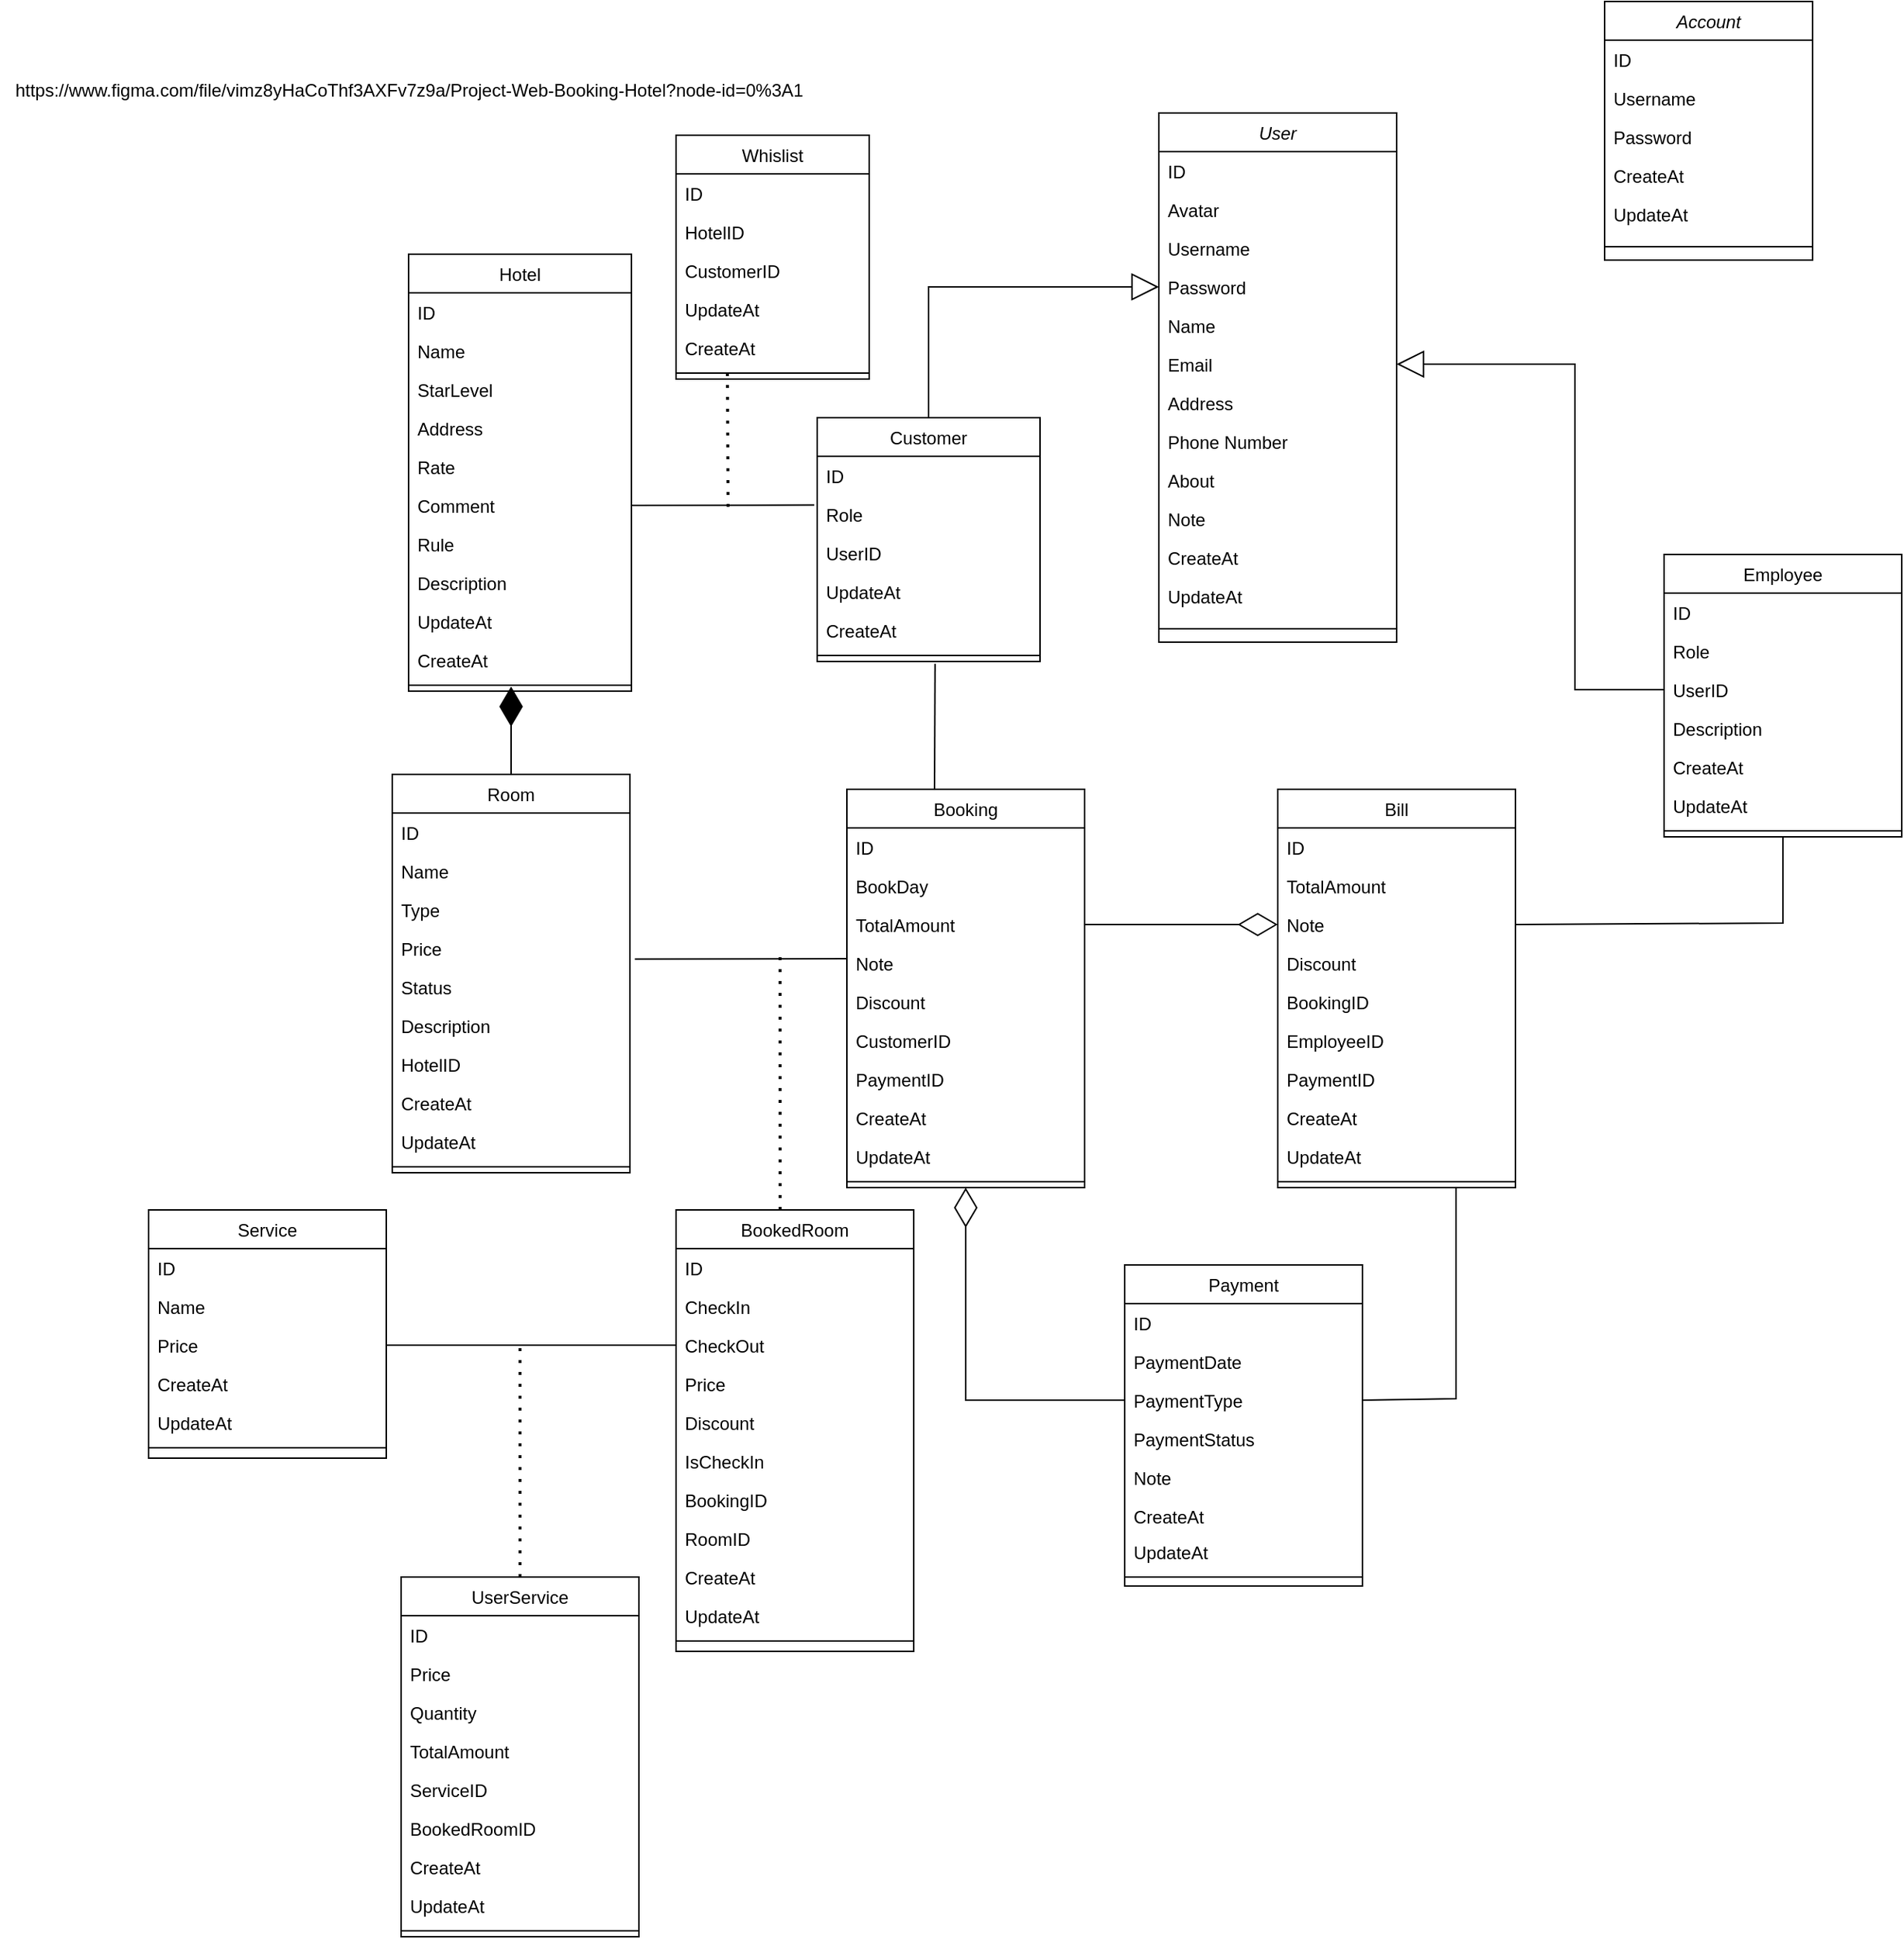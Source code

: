 <mxfile version="20.5.3" type="device" pages="2"><diagram id="C5RBs43oDa-KdzZeNtuy" name="Page-1"><mxGraphModel dx="1214" dy="1702" grid="1" gridSize="10" guides="1" tooltips="1" connect="1" arrows="1" fold="1" page="1" pageScale="1" pageWidth="827" pageHeight="1169" math="0" shadow="0"><root><mxCell id="WIyWlLk6GJQsqaUBKTNV-0"/><mxCell id="WIyWlLk6GJQsqaUBKTNV-1" parent="WIyWlLk6GJQsqaUBKTNV-0"/><mxCell id="zkfFHV4jXpPFQw0GAbJ--0" value="User" style="swimlane;fontStyle=2;align=center;verticalAlign=top;childLayout=stackLayout;horizontal=1;startSize=26;horizontalStack=0;resizeParent=1;resizeLast=0;collapsible=1;marginBottom=0;rounded=0;shadow=0;strokeWidth=1;" parent="WIyWlLk6GJQsqaUBKTNV-1" vertex="1"><mxGeometry x="850" y="45" width="160" height="356" as="geometry"><mxRectangle x="230" y="140" width="160" height="26" as="alternateBounds"/></mxGeometry></mxCell><mxCell id="zkfFHV4jXpPFQw0GAbJ--1" value="ID" style="text;align=left;verticalAlign=top;spacingLeft=4;spacingRight=4;overflow=hidden;rotatable=0;points=[[0,0.5],[1,0.5]];portConstraint=eastwest;" parent="zkfFHV4jXpPFQw0GAbJ--0" vertex="1"><mxGeometry y="26" width="160" height="26" as="geometry"/></mxCell><mxCell id="jmFdJ8kF6SUvU3GAJ8kG-0" value="Avatar" style="text;align=left;verticalAlign=top;spacingLeft=4;spacingRight=4;overflow=hidden;rotatable=0;points=[[0,0.5],[1,0.5]];portConstraint=eastwest;rounded=0;shadow=0;html=0;" parent="zkfFHV4jXpPFQw0GAbJ--0" vertex="1"><mxGeometry y="52" width="160" height="26" as="geometry"/></mxCell><mxCell id="B1h-OeWwEYmxaDekXPjs-0" value="Username" style="text;align=left;verticalAlign=top;spacingLeft=4;spacingRight=4;overflow=hidden;rotatable=0;points=[[0,0.5],[1,0.5]];portConstraint=eastwest;rounded=0;shadow=0;html=0;" parent="zkfFHV4jXpPFQw0GAbJ--0" vertex="1"><mxGeometry y="78" width="160" height="26" as="geometry"/></mxCell><mxCell id="B1h-OeWwEYmxaDekXPjs-1" value="Password" style="text;align=left;verticalAlign=top;spacingLeft=4;spacingRight=4;overflow=hidden;rotatable=0;points=[[0,0.5],[1,0.5]];portConstraint=eastwest;rounded=0;shadow=0;html=0;" parent="zkfFHV4jXpPFQw0GAbJ--0" vertex="1"><mxGeometry y="104" width="160" height="26" as="geometry"/></mxCell><mxCell id="GE9-pRFRCLjbhR-xz_jM-2" value="Name" style="text;align=left;verticalAlign=top;spacingLeft=4;spacingRight=4;overflow=hidden;rotatable=0;points=[[0,0.5],[1,0.5]];portConstraint=eastwest;rounded=0;shadow=0;html=0;" parent="zkfFHV4jXpPFQw0GAbJ--0" vertex="1"><mxGeometry y="130" width="160" height="26" as="geometry"/></mxCell><mxCell id="jmFdJ8kF6SUvU3GAJ8kG-2" value="Email" style="text;align=left;verticalAlign=top;spacingLeft=4;spacingRight=4;overflow=hidden;rotatable=0;points=[[0,0.5],[1,0.5]];portConstraint=eastwest;rounded=0;shadow=0;html=0;" parent="zkfFHV4jXpPFQw0GAbJ--0" vertex="1"><mxGeometry y="156" width="160" height="26" as="geometry"/></mxCell><mxCell id="jmFdJ8kF6SUvU3GAJ8kG-1" value="Address" style="text;align=left;verticalAlign=top;spacingLeft=4;spacingRight=4;overflow=hidden;rotatable=0;points=[[0,0.5],[1,0.5]];portConstraint=eastwest;rounded=0;shadow=0;html=0;" parent="zkfFHV4jXpPFQw0GAbJ--0" vertex="1"><mxGeometry y="182" width="160" height="26" as="geometry"/></mxCell><mxCell id="zkfFHV4jXpPFQw0GAbJ--2" value="Phone Number" style="text;align=left;verticalAlign=top;spacingLeft=4;spacingRight=4;overflow=hidden;rotatable=0;points=[[0,0.5],[1,0.5]];portConstraint=eastwest;rounded=0;shadow=0;html=0;" parent="zkfFHV4jXpPFQw0GAbJ--0" vertex="1"><mxGeometry y="208" width="160" height="26" as="geometry"/></mxCell><mxCell id="GE9-pRFRCLjbhR-xz_jM-0" value="About" style="text;align=left;verticalAlign=top;spacingLeft=4;spacingRight=4;overflow=hidden;rotatable=0;points=[[0,0.5],[1,0.5]];portConstraint=eastwest;rounded=0;shadow=0;html=0;" parent="zkfFHV4jXpPFQw0GAbJ--0" vertex="1"><mxGeometry y="234" width="160" height="26" as="geometry"/></mxCell><mxCell id="zkfFHV4jXpPFQw0GAbJ--3" value="Note" style="text;align=left;verticalAlign=top;spacingLeft=4;spacingRight=4;overflow=hidden;rotatable=0;points=[[0,0.5],[1,0.5]];portConstraint=eastwest;rounded=0;shadow=0;html=0;" parent="zkfFHV4jXpPFQw0GAbJ--0" vertex="1"><mxGeometry y="260" width="160" height="26" as="geometry"/></mxCell><mxCell id="ivudxAQdU_lXGqCSkj-i-0" value="CreateAt" style="text;align=left;verticalAlign=top;spacingLeft=4;spacingRight=4;overflow=hidden;rotatable=0;points=[[0,0.5],[1,0.5]];portConstraint=eastwest;rounded=0;shadow=0;html=0;" parent="zkfFHV4jXpPFQw0GAbJ--0" vertex="1"><mxGeometry y="286" width="160" height="26" as="geometry"/></mxCell><mxCell id="ivudxAQdU_lXGqCSkj-i-1" value="UpdateAt" style="text;align=left;verticalAlign=top;spacingLeft=4;spacingRight=4;overflow=hidden;rotatable=0;points=[[0,0.5],[1,0.5]];portConstraint=eastwest;rounded=0;shadow=0;html=0;" parent="zkfFHV4jXpPFQw0GAbJ--0" vertex="1"><mxGeometry y="312" width="160" height="26" as="geometry"/></mxCell><mxCell id="zkfFHV4jXpPFQw0GAbJ--4" value="" style="line;html=1;strokeWidth=1;align=left;verticalAlign=middle;spacingTop=-1;spacingLeft=3;spacingRight=3;rotatable=0;labelPosition=right;points=[];portConstraint=eastwest;" parent="zkfFHV4jXpPFQw0GAbJ--0" vertex="1"><mxGeometry y="338" width="160" height="18" as="geometry"/></mxCell><mxCell id="zkfFHV4jXpPFQw0GAbJ--6" value="Booking" style="swimlane;fontStyle=0;align=center;verticalAlign=top;childLayout=stackLayout;horizontal=1;startSize=26;horizontalStack=0;resizeParent=1;resizeLast=0;collapsible=1;marginBottom=0;rounded=0;shadow=0;strokeWidth=1;" parent="WIyWlLk6GJQsqaUBKTNV-1" vertex="1"><mxGeometry x="640" y="500" width="160" height="268" as="geometry"><mxRectangle x="130" y="380" width="160" height="26" as="alternateBounds"/></mxGeometry></mxCell><mxCell id="zkfFHV4jXpPFQw0GAbJ--7" value="ID" style="text;align=left;verticalAlign=top;spacingLeft=4;spacingRight=4;overflow=hidden;rotatable=0;points=[[0,0.5],[1,0.5]];portConstraint=eastwest;" parent="zkfFHV4jXpPFQw0GAbJ--6" vertex="1"><mxGeometry y="26" width="160" height="26" as="geometry"/></mxCell><mxCell id="jmFdJ8kF6SUvU3GAJ8kG-24" value="BookDay" style="text;align=left;verticalAlign=top;spacingLeft=4;spacingRight=4;overflow=hidden;rotatable=0;points=[[0,0.5],[1,0.5]];portConstraint=eastwest;rounded=0;shadow=0;html=0;" parent="zkfFHV4jXpPFQw0GAbJ--6" vertex="1"><mxGeometry y="52" width="160" height="26" as="geometry"/></mxCell><mxCell id="jmFdJ8kF6SUvU3GAJ8kG-26" value="TotalAmount" style="text;align=left;verticalAlign=top;spacingLeft=4;spacingRight=4;overflow=hidden;rotatable=0;points=[[0,0.5],[1,0.5]];portConstraint=eastwest;rounded=0;shadow=0;html=0;" parent="zkfFHV4jXpPFQw0GAbJ--6" vertex="1"><mxGeometry y="78" width="160" height="26" as="geometry"/></mxCell><mxCell id="jmFdJ8kF6SUvU3GAJ8kG-25" value="Note" style="text;align=left;verticalAlign=top;spacingLeft=4;spacingRight=4;overflow=hidden;rotatable=0;points=[[0,0.5],[1,0.5]];portConstraint=eastwest;rounded=0;shadow=0;html=0;" parent="zkfFHV4jXpPFQw0GAbJ--6" vertex="1"><mxGeometry y="104" width="160" height="26" as="geometry"/></mxCell><mxCell id="zkfFHV4jXpPFQw0GAbJ--8" value="Discount" style="text;align=left;verticalAlign=top;spacingLeft=4;spacingRight=4;overflow=hidden;rotatable=0;points=[[0,0.5],[1,0.5]];portConstraint=eastwest;rounded=0;shadow=0;html=0;" parent="zkfFHV4jXpPFQw0GAbJ--6" vertex="1"><mxGeometry y="130" width="160" height="26" as="geometry"/></mxCell><mxCell id="NdkSSaYke5MbalLZSqm9-23" value="CustomerID" style="text;align=left;verticalAlign=top;spacingLeft=4;spacingRight=4;overflow=hidden;rotatable=0;points=[[0,0.5],[1,0.5]];portConstraint=eastwest;rounded=0;shadow=0;html=0;" parent="zkfFHV4jXpPFQw0GAbJ--6" vertex="1"><mxGeometry y="156" width="160" height="26" as="geometry"/></mxCell><mxCell id="NdkSSaYke5MbalLZSqm9-24" value="PaymentID" style="text;align=left;verticalAlign=top;spacingLeft=4;spacingRight=4;overflow=hidden;rotatable=0;points=[[0,0.5],[1,0.5]];portConstraint=eastwest;rounded=0;shadow=0;html=0;" parent="zkfFHV4jXpPFQw0GAbJ--6" vertex="1"><mxGeometry y="182" width="160" height="26" as="geometry"/></mxCell><mxCell id="ivudxAQdU_lXGqCSkj-i-8" value="CreateAt" style="text;align=left;verticalAlign=top;spacingLeft=4;spacingRight=4;overflow=hidden;rotatable=0;points=[[0,0.5],[1,0.5]];portConstraint=eastwest;rounded=0;shadow=0;html=0;" parent="zkfFHV4jXpPFQw0GAbJ--6" vertex="1"><mxGeometry y="208" width="160" height="26" as="geometry"/></mxCell><mxCell id="ivudxAQdU_lXGqCSkj-i-9" value="UpdateAt" style="text;align=left;verticalAlign=top;spacingLeft=4;spacingRight=4;overflow=hidden;rotatable=0;points=[[0,0.5],[1,0.5]];portConstraint=eastwest;rounded=0;shadow=0;html=0;" parent="zkfFHV4jXpPFQw0GAbJ--6" vertex="1"><mxGeometry y="234" width="160" height="26" as="geometry"/></mxCell><mxCell id="zkfFHV4jXpPFQw0GAbJ--9" value="" style="line;html=1;strokeWidth=1;align=left;verticalAlign=middle;spacingTop=-1;spacingLeft=3;spacingRight=3;rotatable=0;labelPosition=right;points=[];portConstraint=eastwest;" parent="zkfFHV4jXpPFQw0GAbJ--6" vertex="1"><mxGeometry y="260" width="160" height="8" as="geometry"/></mxCell><mxCell id="zkfFHV4jXpPFQw0GAbJ--13" value="Employee" style="swimlane;fontStyle=0;align=center;verticalAlign=top;childLayout=stackLayout;horizontal=1;startSize=26;horizontalStack=0;resizeParent=1;resizeLast=0;collapsible=1;marginBottom=0;rounded=0;shadow=0;strokeWidth=1;" parent="WIyWlLk6GJQsqaUBKTNV-1" vertex="1"><mxGeometry x="1190" y="342" width="160" height="190" as="geometry"><mxRectangle x="340" y="380" width="170" height="26" as="alternateBounds"/></mxGeometry></mxCell><mxCell id="zkfFHV4jXpPFQw0GAbJ--20" value="ID" style="text;align=left;verticalAlign=top;spacingLeft=4;spacingRight=4;overflow=hidden;rotatable=0;points=[[0,0.5],[1,0.5]];portConstraint=eastwest;rounded=0;shadow=0;html=0;" parent="zkfFHV4jXpPFQw0GAbJ--13" vertex="1"><mxGeometry y="26" width="160" height="26" as="geometry"/></mxCell><mxCell id="jmFdJ8kF6SUvU3GAJ8kG-15" value="Role" style="text;align=left;verticalAlign=top;spacingLeft=4;spacingRight=4;overflow=hidden;rotatable=0;points=[[0,0.5],[1,0.5]];portConstraint=eastwest;rounded=0;shadow=0;html=0;" parent="zkfFHV4jXpPFQw0GAbJ--13" vertex="1"><mxGeometry y="52" width="160" height="26" as="geometry"/></mxCell><mxCell id="NdkSSaYke5MbalLZSqm9-5" value="UserID" style="text;align=left;verticalAlign=top;spacingLeft=4;spacingRight=4;overflow=hidden;rotatable=0;points=[[0,0.5],[1,0.5]];portConstraint=eastwest;" parent="zkfFHV4jXpPFQw0GAbJ--13" vertex="1"><mxGeometry y="78" width="160" height="26" as="geometry"/></mxCell><mxCell id="jmFdJ8kF6SUvU3GAJ8kG-17" value="Description" style="text;align=left;verticalAlign=top;spacingLeft=4;spacingRight=4;overflow=hidden;rotatable=0;points=[[0,0.5],[1,0.5]];portConstraint=eastwest;rounded=0;shadow=0;html=0;" parent="zkfFHV4jXpPFQw0GAbJ--13" vertex="1"><mxGeometry y="104" width="160" height="26" as="geometry"/></mxCell><mxCell id="ivudxAQdU_lXGqCSkj-i-6" value="CreateAt" style="text;align=left;verticalAlign=top;spacingLeft=4;spacingRight=4;overflow=hidden;rotatable=0;points=[[0,0.5],[1,0.5]];portConstraint=eastwest;rounded=0;shadow=0;html=0;" parent="zkfFHV4jXpPFQw0GAbJ--13" vertex="1"><mxGeometry y="130" width="160" height="26" as="geometry"/></mxCell><mxCell id="ivudxAQdU_lXGqCSkj-i-7" value="UpdateAt" style="text;align=left;verticalAlign=top;spacingLeft=4;spacingRight=4;overflow=hidden;rotatable=0;points=[[0,0.5],[1,0.5]];portConstraint=eastwest;rounded=0;shadow=0;html=0;" parent="zkfFHV4jXpPFQw0GAbJ--13" vertex="1"><mxGeometry y="156" width="160" height="26" as="geometry"/></mxCell><mxCell id="zkfFHV4jXpPFQw0GAbJ--15" value="" style="line;html=1;strokeWidth=1;align=left;verticalAlign=middle;spacingTop=-1;spacingLeft=3;spacingRight=3;rotatable=0;labelPosition=right;points=[];portConstraint=eastwest;" parent="zkfFHV4jXpPFQw0GAbJ--13" vertex="1"><mxGeometry y="182" width="160" height="8" as="geometry"/></mxCell><mxCell id="zkfFHV4jXpPFQw0GAbJ--17" value="Customer" style="swimlane;fontStyle=0;align=center;verticalAlign=top;childLayout=stackLayout;horizontal=1;startSize=26;horizontalStack=0;resizeParent=1;resizeLast=0;collapsible=1;marginBottom=0;rounded=0;shadow=0;strokeWidth=1;" parent="WIyWlLk6GJQsqaUBKTNV-1" vertex="1"><mxGeometry x="620" y="250" width="150" height="164" as="geometry"><mxRectangle x="550" y="140" width="160" height="26" as="alternateBounds"/></mxGeometry></mxCell><mxCell id="jmFdJ8kF6SUvU3GAJ8kG-11" value="ID" style="text;align=left;verticalAlign=top;spacingLeft=4;spacingRight=4;overflow=hidden;rotatable=0;points=[[0,0.5],[1,0.5]];portConstraint=eastwest;" parent="zkfFHV4jXpPFQw0GAbJ--17" vertex="1"><mxGeometry y="26" width="150" height="26" as="geometry"/></mxCell><mxCell id="GE9-pRFRCLjbhR-xz_jM-4" value="Role" style="text;align=left;verticalAlign=top;spacingLeft=4;spacingRight=4;overflow=hidden;rotatable=0;points=[[0,0.5],[1,0.5]];portConstraint=eastwest;" parent="zkfFHV4jXpPFQw0GAbJ--17" vertex="1"><mxGeometry y="52" width="150" height="26" as="geometry"/></mxCell><mxCell id="NdkSSaYke5MbalLZSqm9-4" value="UserID" style="text;align=left;verticalAlign=top;spacingLeft=4;spacingRight=4;overflow=hidden;rotatable=0;points=[[0,0.5],[1,0.5]];portConstraint=eastwest;" parent="zkfFHV4jXpPFQw0GAbJ--17" vertex="1"><mxGeometry y="78" width="150" height="26" as="geometry"/></mxCell><mxCell id="ivudxAQdU_lXGqCSkj-i-3" value="UpdateAt" style="text;align=left;verticalAlign=top;spacingLeft=4;spacingRight=4;overflow=hidden;rotatable=0;points=[[0,0.5],[1,0.5]];portConstraint=eastwest;rounded=0;shadow=0;html=0;" parent="zkfFHV4jXpPFQw0GAbJ--17" vertex="1"><mxGeometry y="104" width="150" height="26" as="geometry"/></mxCell><mxCell id="ivudxAQdU_lXGqCSkj-i-2" value="CreateAt" style="text;align=left;verticalAlign=top;spacingLeft=4;spacingRight=4;overflow=hidden;rotatable=0;points=[[0,0.5],[1,0.5]];portConstraint=eastwest;rounded=0;shadow=0;html=0;" parent="zkfFHV4jXpPFQw0GAbJ--17" vertex="1"><mxGeometry y="130" width="150" height="26" as="geometry"/></mxCell><mxCell id="zkfFHV4jXpPFQw0GAbJ--23" value="" style="line;html=1;strokeWidth=1;align=left;verticalAlign=middle;spacingTop=-1;spacingLeft=3;spacingRight=3;rotatable=0;labelPosition=right;points=[];portConstraint=eastwest;" parent="zkfFHV4jXpPFQw0GAbJ--17" vertex="1"><mxGeometry y="156" width="150" height="8" as="geometry"/></mxCell><mxCell id="ivudxAQdU_lXGqCSkj-i-11" value="Room" style="swimlane;fontStyle=0;align=center;verticalAlign=top;childLayout=stackLayout;horizontal=1;startSize=26;horizontalStack=0;resizeParent=1;resizeLast=0;collapsible=1;marginBottom=0;rounded=0;shadow=0;strokeWidth=1;" parent="WIyWlLk6GJQsqaUBKTNV-1" vertex="1"><mxGeometry x="334" y="490" width="160" height="268" as="geometry"><mxRectangle x="130" y="380" width="160" height="26" as="alternateBounds"/></mxGeometry></mxCell><mxCell id="ivudxAQdU_lXGqCSkj-i-12" value="ID" style="text;align=left;verticalAlign=top;spacingLeft=4;spacingRight=4;overflow=hidden;rotatable=0;points=[[0,0.5],[1,0.5]];portConstraint=eastwest;" parent="ivudxAQdU_lXGqCSkj-i-11" vertex="1"><mxGeometry y="26" width="160" height="26" as="geometry"/></mxCell><mxCell id="ivudxAQdU_lXGqCSkj-i-13" value="Name" style="text;align=left;verticalAlign=top;spacingLeft=4;spacingRight=4;overflow=hidden;rotatable=0;points=[[0,0.5],[1,0.5]];portConstraint=eastwest;rounded=0;shadow=0;html=0;" parent="ivudxAQdU_lXGqCSkj-i-11" vertex="1"><mxGeometry y="52" width="160" height="26" as="geometry"/></mxCell><mxCell id="ivudxAQdU_lXGqCSkj-i-14" value="Type" style="text;align=left;verticalAlign=top;spacingLeft=4;spacingRight=4;overflow=hidden;rotatable=0;points=[[0,0.5],[1,0.5]];portConstraint=eastwest;rounded=0;shadow=0;html=0;" parent="ivudxAQdU_lXGqCSkj-i-11" vertex="1"><mxGeometry y="78" width="160" height="26" as="geometry"/></mxCell><mxCell id="ivudxAQdU_lXGqCSkj-i-15" value="Price" style="text;align=left;verticalAlign=top;spacingLeft=4;spacingRight=4;overflow=hidden;rotatable=0;points=[[0,0.5],[1,0.5]];portConstraint=eastwest;rounded=0;shadow=0;html=0;" parent="ivudxAQdU_lXGqCSkj-i-11" vertex="1"><mxGeometry y="104" width="160" height="26" as="geometry"/></mxCell><mxCell id="GE9-pRFRCLjbhR-xz_jM-26" value="Status" style="text;align=left;verticalAlign=top;spacingLeft=4;spacingRight=4;overflow=hidden;rotatable=0;points=[[0,0.5],[1,0.5]];portConstraint=eastwest;rounded=0;shadow=0;html=0;" parent="ivudxAQdU_lXGqCSkj-i-11" vertex="1"><mxGeometry y="130" width="160" height="26" as="geometry"/></mxCell><mxCell id="ivudxAQdU_lXGqCSkj-i-20" value="Description" style="text;align=left;verticalAlign=top;spacingLeft=4;spacingRight=4;overflow=hidden;rotatable=0;points=[[0,0.5],[1,0.5]];portConstraint=eastwest;rounded=0;shadow=0;html=0;" parent="ivudxAQdU_lXGqCSkj-i-11" vertex="1"><mxGeometry y="156" width="160" height="26" as="geometry"/></mxCell><mxCell id="NdkSSaYke5MbalLZSqm9-6" value="HotelID" style="text;align=left;verticalAlign=top;spacingLeft=4;spacingRight=4;overflow=hidden;rotatable=0;points=[[0,0.5],[1,0.5]];portConstraint=eastwest;rounded=0;shadow=0;html=0;" parent="ivudxAQdU_lXGqCSkj-i-11" vertex="1"><mxGeometry y="182" width="160" height="26" as="geometry"/></mxCell><mxCell id="ivudxAQdU_lXGqCSkj-i-17" value="CreateAt" style="text;align=left;verticalAlign=top;spacingLeft=4;spacingRight=4;overflow=hidden;rotatable=0;points=[[0,0.5],[1,0.5]];portConstraint=eastwest;rounded=0;shadow=0;html=0;" parent="ivudxAQdU_lXGqCSkj-i-11" vertex="1"><mxGeometry y="208" width="160" height="26" as="geometry"/></mxCell><mxCell id="ivudxAQdU_lXGqCSkj-i-18" value="UpdateAt" style="text;align=left;verticalAlign=top;spacingLeft=4;spacingRight=4;overflow=hidden;rotatable=0;points=[[0,0.5],[1,0.5]];portConstraint=eastwest;rounded=0;shadow=0;html=0;" parent="ivudxAQdU_lXGqCSkj-i-11" vertex="1"><mxGeometry y="234" width="160" height="26" as="geometry"/></mxCell><mxCell id="ivudxAQdU_lXGqCSkj-i-19" value="" style="line;html=1;strokeWidth=1;align=left;verticalAlign=middle;spacingTop=-1;spacingLeft=3;spacingRight=3;rotatable=0;labelPosition=right;points=[];portConstraint=eastwest;" parent="ivudxAQdU_lXGqCSkj-i-11" vertex="1"><mxGeometry y="260" width="160" height="8" as="geometry"/></mxCell><mxCell id="ivudxAQdU_lXGqCSkj-i-21" value="BookedRoom" style="swimlane;fontStyle=0;align=center;verticalAlign=top;childLayout=stackLayout;horizontal=1;startSize=26;horizontalStack=0;resizeParent=1;resizeLast=0;collapsible=1;marginBottom=0;rounded=0;shadow=0;strokeWidth=1;" parent="WIyWlLk6GJQsqaUBKTNV-1" vertex="1"><mxGeometry x="525" y="783" width="160" height="297" as="geometry"><mxRectangle x="130" y="380" width="160" height="26" as="alternateBounds"/></mxGeometry></mxCell><mxCell id="ivudxAQdU_lXGqCSkj-i-22" value="ID" style="text;align=left;verticalAlign=top;spacingLeft=4;spacingRight=4;overflow=hidden;rotatable=0;points=[[0,0.5],[1,0.5]];portConstraint=eastwest;" parent="ivudxAQdU_lXGqCSkj-i-21" vertex="1"><mxGeometry y="26" width="160" height="26" as="geometry"/></mxCell><mxCell id="ivudxAQdU_lXGqCSkj-i-23" value="CheckIn" style="text;align=left;verticalAlign=top;spacingLeft=4;spacingRight=4;overflow=hidden;rotatable=0;points=[[0,0.5],[1,0.5]];portConstraint=eastwest;rounded=0;shadow=0;html=0;" parent="ivudxAQdU_lXGqCSkj-i-21" vertex="1"><mxGeometry y="52" width="160" height="26" as="geometry"/></mxCell><mxCell id="ivudxAQdU_lXGqCSkj-i-24" value="CheckOut" style="text;align=left;verticalAlign=top;spacingLeft=4;spacingRight=4;overflow=hidden;rotatable=0;points=[[0,0.5],[1,0.5]];portConstraint=eastwest;rounded=0;shadow=0;html=0;" parent="ivudxAQdU_lXGqCSkj-i-21" vertex="1"><mxGeometry y="78" width="160" height="26" as="geometry"/></mxCell><mxCell id="ivudxAQdU_lXGqCSkj-i-25" value="Price" style="text;align=left;verticalAlign=top;spacingLeft=4;spacingRight=4;overflow=hidden;rotatable=0;points=[[0,0.5],[1,0.5]];portConstraint=eastwest;rounded=0;shadow=0;html=0;" parent="ivudxAQdU_lXGqCSkj-i-21" vertex="1"><mxGeometry y="104" width="160" height="26" as="geometry"/></mxCell><mxCell id="ivudxAQdU_lXGqCSkj-i-26" value="Discount" style="text;align=left;verticalAlign=top;spacingLeft=4;spacingRight=4;overflow=hidden;rotatable=0;points=[[0,0.5],[1,0.5]];portConstraint=eastwest;rounded=0;shadow=0;html=0;" parent="ivudxAQdU_lXGqCSkj-i-21" vertex="1"><mxGeometry y="130" width="160" height="26" as="geometry"/></mxCell><mxCell id="ivudxAQdU_lXGqCSkj-i-32" value="IsCheckIn" style="text;align=left;verticalAlign=top;spacingLeft=4;spacingRight=4;overflow=hidden;rotatable=0;points=[[0,0.5],[1,0.5]];portConstraint=eastwest;rounded=0;shadow=0;html=0;" parent="ivudxAQdU_lXGqCSkj-i-21" vertex="1"><mxGeometry y="156" width="160" height="26" as="geometry"/></mxCell><mxCell id="NdkSSaYke5MbalLZSqm9-25" value="BookingID" style="text;align=left;verticalAlign=top;spacingLeft=4;spacingRight=4;overflow=hidden;rotatable=0;points=[[0,0.5],[1,0.5]];portConstraint=eastwest;rounded=0;shadow=0;html=0;" parent="ivudxAQdU_lXGqCSkj-i-21" vertex="1"><mxGeometry y="182" width="160" height="26" as="geometry"/></mxCell><mxCell id="NdkSSaYke5MbalLZSqm9-26" value="RoomID" style="text;align=left;verticalAlign=top;spacingLeft=4;spacingRight=4;overflow=hidden;rotatable=0;points=[[0,0.5],[1,0.5]];portConstraint=eastwest;rounded=0;shadow=0;html=0;" parent="ivudxAQdU_lXGqCSkj-i-21" vertex="1"><mxGeometry y="208" width="160" height="26" as="geometry"/></mxCell><mxCell id="ivudxAQdU_lXGqCSkj-i-27" value="CreateAt" style="text;align=left;verticalAlign=top;spacingLeft=4;spacingRight=4;overflow=hidden;rotatable=0;points=[[0,0.5],[1,0.5]];portConstraint=eastwest;rounded=0;shadow=0;html=0;" parent="ivudxAQdU_lXGqCSkj-i-21" vertex="1"><mxGeometry y="234" width="160" height="26" as="geometry"/></mxCell><mxCell id="ivudxAQdU_lXGqCSkj-i-28" value="UpdateAt" style="text;align=left;verticalAlign=top;spacingLeft=4;spacingRight=4;overflow=hidden;rotatable=0;points=[[0,0.5],[1,0.5]];portConstraint=eastwest;rounded=0;shadow=0;html=0;" parent="ivudxAQdU_lXGqCSkj-i-21" vertex="1"><mxGeometry y="260" width="160" height="26" as="geometry"/></mxCell><mxCell id="ivudxAQdU_lXGqCSkj-i-29" value="" style="line;html=1;strokeWidth=1;align=left;verticalAlign=middle;spacingTop=-1;spacingLeft=3;spacingRight=3;rotatable=0;labelPosition=right;points=[];portConstraint=eastwest;" parent="ivudxAQdU_lXGqCSkj-i-21" vertex="1"><mxGeometry y="286" width="160" height="8" as="geometry"/></mxCell><mxCell id="ivudxAQdU_lXGqCSkj-i-30" value="" style="endArrow=none;html=1;rounded=0;exitX=0.983;exitY=-0.108;exitDx=0;exitDy=0;exitPerimeter=0;" parent="WIyWlLk6GJQsqaUBKTNV-1" edge="1"><mxGeometry width="50" height="50" relative="1" as="geometry"><mxPoint x="497.28" y="614.192" as="sourcePoint"/><mxPoint x="640" y="614" as="targetPoint"/></mxGeometry></mxCell><mxCell id="ivudxAQdU_lXGqCSkj-i-31" value="" style="endArrow=none;dashed=1;html=1;dashPattern=1 3;strokeWidth=2;rounded=0;exitX=0.438;exitY=0;exitDx=0;exitDy=0;exitPerimeter=0;" parent="WIyWlLk6GJQsqaUBKTNV-1" source="ivudxAQdU_lXGqCSkj-i-21" edge="1"><mxGeometry width="50" height="50" relative="1" as="geometry"><mxPoint x="620" y="720" as="sourcePoint"/><mxPoint x="595" y="610" as="targetPoint"/></mxGeometry></mxCell><mxCell id="ivudxAQdU_lXGqCSkj-i-33" value="Service" style="swimlane;fontStyle=0;align=center;verticalAlign=top;childLayout=stackLayout;horizontal=1;startSize=26;horizontalStack=0;resizeParent=1;resizeLast=0;collapsible=1;marginBottom=0;rounded=0;shadow=0;strokeWidth=1;" parent="WIyWlLk6GJQsqaUBKTNV-1" vertex="1"><mxGeometry x="170" y="783" width="160" height="167" as="geometry"><mxRectangle x="340" y="380" width="170" height="26" as="alternateBounds"/></mxGeometry></mxCell><mxCell id="ivudxAQdU_lXGqCSkj-i-34" value="ID" style="text;align=left;verticalAlign=top;spacingLeft=4;spacingRight=4;overflow=hidden;rotatable=0;points=[[0,0.5],[1,0.5]];portConstraint=eastwest;rounded=0;shadow=0;html=0;" parent="ivudxAQdU_lXGqCSkj-i-33" vertex="1"><mxGeometry y="26" width="160" height="26" as="geometry"/></mxCell><mxCell id="ivudxAQdU_lXGqCSkj-i-35" value="Name" style="text;align=left;verticalAlign=top;spacingLeft=4;spacingRight=4;overflow=hidden;rotatable=0;points=[[0,0.5],[1,0.5]];portConstraint=eastwest;rounded=0;shadow=0;html=0;" parent="ivudxAQdU_lXGqCSkj-i-33" vertex="1"><mxGeometry y="52" width="160" height="26" as="geometry"/></mxCell><mxCell id="ivudxAQdU_lXGqCSkj-i-37" value="Price" style="text;align=left;verticalAlign=top;spacingLeft=4;spacingRight=4;overflow=hidden;rotatable=0;points=[[0,0.5],[1,0.5]];portConstraint=eastwest;rounded=0;shadow=0;html=0;" parent="ivudxAQdU_lXGqCSkj-i-33" vertex="1"><mxGeometry y="78" width="160" height="26" as="geometry"/></mxCell><mxCell id="ivudxAQdU_lXGqCSkj-i-38" value="CreateAt" style="text;align=left;verticalAlign=top;spacingLeft=4;spacingRight=4;overflow=hidden;rotatable=0;points=[[0,0.5],[1,0.5]];portConstraint=eastwest;rounded=0;shadow=0;html=0;" parent="ivudxAQdU_lXGqCSkj-i-33" vertex="1"><mxGeometry y="104" width="160" height="26" as="geometry"/></mxCell><mxCell id="ivudxAQdU_lXGqCSkj-i-39" value="UpdateAt" style="text;align=left;verticalAlign=top;spacingLeft=4;spacingRight=4;overflow=hidden;rotatable=0;points=[[0,0.5],[1,0.5]];portConstraint=eastwest;rounded=0;shadow=0;html=0;" parent="ivudxAQdU_lXGqCSkj-i-33" vertex="1"><mxGeometry y="130" width="160" height="26" as="geometry"/></mxCell><mxCell id="ivudxAQdU_lXGqCSkj-i-40" value="" style="line;html=1;strokeWidth=1;align=left;verticalAlign=middle;spacingTop=-1;spacingLeft=3;spacingRight=3;rotatable=0;labelPosition=right;points=[];portConstraint=eastwest;" parent="ivudxAQdU_lXGqCSkj-i-33" vertex="1"><mxGeometry y="156" width="160" height="8" as="geometry"/></mxCell><mxCell id="ivudxAQdU_lXGqCSkj-i-41" value="UserService" style="swimlane;fontStyle=0;align=center;verticalAlign=top;childLayout=stackLayout;horizontal=1;startSize=26;horizontalStack=0;resizeParent=1;resizeLast=0;collapsible=1;marginBottom=0;rounded=0;shadow=0;strokeWidth=1;" parent="WIyWlLk6GJQsqaUBKTNV-1" vertex="1"><mxGeometry x="340" y="1030" width="160" height="242" as="geometry"><mxRectangle x="340" y="380" width="170" height="26" as="alternateBounds"/></mxGeometry></mxCell><mxCell id="ivudxAQdU_lXGqCSkj-i-42" value="ID" style="text;align=left;verticalAlign=top;spacingLeft=4;spacingRight=4;overflow=hidden;rotatable=0;points=[[0,0.5],[1,0.5]];portConstraint=eastwest;rounded=0;shadow=0;html=0;" parent="ivudxAQdU_lXGqCSkj-i-41" vertex="1"><mxGeometry y="26" width="160" height="26" as="geometry"/></mxCell><mxCell id="ivudxAQdU_lXGqCSkj-i-43" value="Price" style="text;align=left;verticalAlign=top;spacingLeft=4;spacingRight=4;overflow=hidden;rotatable=0;points=[[0,0.5],[1,0.5]];portConstraint=eastwest;rounded=0;shadow=0;html=0;" parent="ivudxAQdU_lXGqCSkj-i-41" vertex="1"><mxGeometry y="52" width="160" height="26" as="geometry"/></mxCell><mxCell id="ivudxAQdU_lXGqCSkj-i-44" value="Quantity" style="text;align=left;verticalAlign=top;spacingLeft=4;spacingRight=4;overflow=hidden;rotatable=0;points=[[0,0.5],[1,0.5]];portConstraint=eastwest;rounded=0;shadow=0;html=0;" parent="ivudxAQdU_lXGqCSkj-i-41" vertex="1"><mxGeometry y="78" width="160" height="26" as="geometry"/></mxCell><mxCell id="ivudxAQdU_lXGqCSkj-i-45" value="TotalAmount" style="text;align=left;verticalAlign=top;spacingLeft=4;spacingRight=4;overflow=hidden;rotatable=0;points=[[0,0.5],[1,0.5]];portConstraint=eastwest;rounded=0;shadow=0;html=0;" parent="ivudxAQdU_lXGqCSkj-i-41" vertex="1"><mxGeometry y="104" width="160" height="26" as="geometry"/></mxCell><mxCell id="GE9-pRFRCLjbhR-xz_jM-20" value="ServiceID" style="text;align=left;verticalAlign=top;spacingLeft=4;spacingRight=4;overflow=hidden;rotatable=0;points=[[0,0.5],[1,0.5]];portConstraint=eastwest;rounded=0;shadow=0;html=0;" parent="ivudxAQdU_lXGqCSkj-i-41" vertex="1"><mxGeometry y="130" width="160" height="26" as="geometry"/></mxCell><mxCell id="GE9-pRFRCLjbhR-xz_jM-21" value="BookedRoomID" style="text;align=left;verticalAlign=top;spacingLeft=4;spacingRight=4;overflow=hidden;rotatable=0;points=[[0,0.5],[1,0.5]];portConstraint=eastwest;rounded=0;shadow=0;html=0;" parent="ivudxAQdU_lXGqCSkj-i-41" vertex="1"><mxGeometry y="156" width="160" height="26" as="geometry"/></mxCell><mxCell id="ivudxAQdU_lXGqCSkj-i-46" value="CreateAt" style="text;align=left;verticalAlign=top;spacingLeft=4;spacingRight=4;overflow=hidden;rotatable=0;points=[[0,0.5],[1,0.5]];portConstraint=eastwest;rounded=0;shadow=0;html=0;" parent="ivudxAQdU_lXGqCSkj-i-41" vertex="1"><mxGeometry y="182" width="160" height="26" as="geometry"/></mxCell><mxCell id="ivudxAQdU_lXGqCSkj-i-47" value="UpdateAt" style="text;align=left;verticalAlign=top;spacingLeft=4;spacingRight=4;overflow=hidden;rotatable=0;points=[[0,0.5],[1,0.5]];portConstraint=eastwest;rounded=0;shadow=0;html=0;" parent="ivudxAQdU_lXGqCSkj-i-41" vertex="1"><mxGeometry y="208" width="160" height="26" as="geometry"/></mxCell><mxCell id="ivudxAQdU_lXGqCSkj-i-48" value="" style="line;html=1;strokeWidth=1;align=left;verticalAlign=middle;spacingTop=-1;spacingLeft=3;spacingRight=3;rotatable=0;labelPosition=right;points=[];portConstraint=eastwest;" parent="ivudxAQdU_lXGqCSkj-i-41" vertex="1"><mxGeometry y="234" width="160" height="8" as="geometry"/></mxCell><mxCell id="ivudxAQdU_lXGqCSkj-i-49" value="Bill" style="swimlane;fontStyle=0;align=center;verticalAlign=top;childLayout=stackLayout;horizontal=1;startSize=26;horizontalStack=0;resizeParent=1;resizeLast=0;collapsible=1;marginBottom=0;rounded=0;shadow=0;strokeWidth=1;" parent="WIyWlLk6GJQsqaUBKTNV-1" vertex="1"><mxGeometry x="930" y="500" width="160" height="268" as="geometry"><mxRectangle x="130" y="380" width="160" height="26" as="alternateBounds"/></mxGeometry></mxCell><mxCell id="ivudxAQdU_lXGqCSkj-i-50" value="ID" style="text;align=left;verticalAlign=top;spacingLeft=4;spacingRight=4;overflow=hidden;rotatable=0;points=[[0,0.5],[1,0.5]];portConstraint=eastwest;" parent="ivudxAQdU_lXGqCSkj-i-49" vertex="1"><mxGeometry y="26" width="160" height="26" as="geometry"/></mxCell><mxCell id="ivudxAQdU_lXGqCSkj-i-52" value="TotalAmount" style="text;align=left;verticalAlign=top;spacingLeft=4;spacingRight=4;overflow=hidden;rotatable=0;points=[[0,0.5],[1,0.5]];portConstraint=eastwest;rounded=0;shadow=0;html=0;" parent="ivudxAQdU_lXGqCSkj-i-49" vertex="1"><mxGeometry y="52" width="160" height="26" as="geometry"/></mxCell><mxCell id="ivudxAQdU_lXGqCSkj-i-53" value="Note" style="text;align=left;verticalAlign=top;spacingLeft=4;spacingRight=4;overflow=hidden;rotatable=0;points=[[0,0.5],[1,0.5]];portConstraint=eastwest;rounded=0;shadow=0;html=0;" parent="ivudxAQdU_lXGqCSkj-i-49" vertex="1"><mxGeometry y="78" width="160" height="26" as="geometry"/></mxCell><mxCell id="ivudxAQdU_lXGqCSkj-i-54" value="Discount" style="text;align=left;verticalAlign=top;spacingLeft=4;spacingRight=4;overflow=hidden;rotatable=0;points=[[0,0.5],[1,0.5]];portConstraint=eastwest;rounded=0;shadow=0;html=0;" parent="ivudxAQdU_lXGqCSkj-i-49" vertex="1"><mxGeometry y="104" width="160" height="26" as="geometry"/></mxCell><mxCell id="NdkSSaYke5MbalLZSqm9-10" value="BookingID" style="text;align=left;verticalAlign=top;spacingLeft=4;spacingRight=4;overflow=hidden;rotatable=0;points=[[0,0.5],[1,0.5]];portConstraint=eastwest;rounded=0;shadow=0;html=0;" parent="ivudxAQdU_lXGqCSkj-i-49" vertex="1"><mxGeometry y="130" width="160" height="26" as="geometry"/></mxCell><mxCell id="NdkSSaYke5MbalLZSqm9-11" value="EmployeeID" style="text;align=left;verticalAlign=top;spacingLeft=4;spacingRight=4;overflow=hidden;rotatable=0;points=[[0,0.5],[1,0.5]];portConstraint=eastwest;rounded=0;shadow=0;html=0;" parent="ivudxAQdU_lXGqCSkj-i-49" vertex="1"><mxGeometry y="156" width="160" height="26" as="geometry"/></mxCell><mxCell id="NdkSSaYke5MbalLZSqm9-22" value="PaymentID" style="text;align=left;verticalAlign=top;spacingLeft=4;spacingRight=4;overflow=hidden;rotatable=0;points=[[0,0.5],[1,0.5]];portConstraint=eastwest;rounded=0;shadow=0;html=0;" parent="ivudxAQdU_lXGqCSkj-i-49" vertex="1"><mxGeometry y="182" width="160" height="26" as="geometry"/></mxCell><mxCell id="ivudxAQdU_lXGqCSkj-i-55" value="CreateAt" style="text;align=left;verticalAlign=top;spacingLeft=4;spacingRight=4;overflow=hidden;rotatable=0;points=[[0,0.5],[1,0.5]];portConstraint=eastwest;rounded=0;shadow=0;html=0;" parent="ivudxAQdU_lXGqCSkj-i-49" vertex="1"><mxGeometry y="208" width="160" height="26" as="geometry"/></mxCell><mxCell id="ivudxAQdU_lXGqCSkj-i-56" value="UpdateAt" style="text;align=left;verticalAlign=top;spacingLeft=4;spacingRight=4;overflow=hidden;rotatable=0;points=[[0,0.5],[1,0.5]];portConstraint=eastwest;rounded=0;shadow=0;html=0;" parent="ivudxAQdU_lXGqCSkj-i-49" vertex="1"><mxGeometry y="234" width="160" height="26" as="geometry"/></mxCell><mxCell id="ivudxAQdU_lXGqCSkj-i-57" value="" style="line;html=1;strokeWidth=1;align=left;verticalAlign=middle;spacingTop=-1;spacingLeft=3;spacingRight=3;rotatable=0;labelPosition=right;points=[];portConstraint=eastwest;" parent="ivudxAQdU_lXGqCSkj-i-49" vertex="1"><mxGeometry y="260" width="160" height="8" as="geometry"/></mxCell><mxCell id="ivudxAQdU_lXGqCSkj-i-58" value="Payment" style="swimlane;fontStyle=0;align=center;verticalAlign=top;childLayout=stackLayout;horizontal=1;startSize=26;horizontalStack=0;resizeParent=1;resizeLast=0;collapsible=1;marginBottom=0;rounded=0;shadow=0;strokeWidth=1;" parent="WIyWlLk6GJQsqaUBKTNV-1" vertex="1"><mxGeometry x="827" y="820" width="160" height="216" as="geometry"><mxRectangle x="130" y="380" width="160" height="26" as="alternateBounds"/></mxGeometry></mxCell><mxCell id="ivudxAQdU_lXGqCSkj-i-59" value="ID" style="text;align=left;verticalAlign=top;spacingLeft=4;spacingRight=4;overflow=hidden;rotatable=0;points=[[0,0.5],[1,0.5]];portConstraint=eastwest;" parent="ivudxAQdU_lXGqCSkj-i-58" vertex="1"><mxGeometry y="26" width="160" height="26" as="geometry"/></mxCell><mxCell id="ivudxAQdU_lXGqCSkj-i-60" value="PaymentDate" style="text;align=left;verticalAlign=top;spacingLeft=4;spacingRight=4;overflow=hidden;rotatable=0;points=[[0,0.5],[1,0.5]];portConstraint=eastwest;rounded=0;shadow=0;html=0;" parent="ivudxAQdU_lXGqCSkj-i-58" vertex="1"><mxGeometry y="52" width="160" height="26" as="geometry"/></mxCell><mxCell id="ivudxAQdU_lXGqCSkj-i-62" value="PaymentType" style="text;align=left;verticalAlign=top;spacingLeft=4;spacingRight=4;overflow=hidden;rotatable=0;points=[[0,0.5],[1,0.5]];portConstraint=eastwest;rounded=0;shadow=0;html=0;" parent="ivudxAQdU_lXGqCSkj-i-58" vertex="1"><mxGeometry y="78" width="160" height="26" as="geometry"/></mxCell><mxCell id="GE9-pRFRCLjbhR-xz_jM-28" value="PaymentStatus" style="text;align=left;verticalAlign=top;spacingLeft=4;spacingRight=4;overflow=hidden;rotatable=0;points=[[0,0.5],[1,0.5]];portConstraint=eastwest;rounded=0;shadow=0;html=0;" parent="ivudxAQdU_lXGqCSkj-i-58" vertex="1"><mxGeometry y="104" width="160" height="26" as="geometry"/></mxCell><mxCell id="ivudxAQdU_lXGqCSkj-i-61" value="Note" style="text;align=left;verticalAlign=top;spacingLeft=4;spacingRight=4;overflow=hidden;rotatable=0;points=[[0,0.5],[1,0.5]];portConstraint=eastwest;rounded=0;shadow=0;html=0;" parent="ivudxAQdU_lXGqCSkj-i-58" vertex="1"><mxGeometry y="130" width="160" height="26" as="geometry"/></mxCell><mxCell id="ivudxAQdU_lXGqCSkj-i-63" value="CreateAt" style="text;align=left;verticalAlign=top;spacingLeft=4;spacingRight=4;overflow=hidden;rotatable=0;points=[[0,0.5],[1,0.5]];portConstraint=eastwest;rounded=0;shadow=0;html=0;" parent="ivudxAQdU_lXGqCSkj-i-58" vertex="1"><mxGeometry y="156" width="160" height="24" as="geometry"/></mxCell><mxCell id="ivudxAQdU_lXGqCSkj-i-64" value="UpdateAt" style="text;align=left;verticalAlign=top;spacingLeft=4;spacingRight=4;overflow=hidden;rotatable=0;points=[[0,0.5],[1,0.5]];portConstraint=eastwest;rounded=0;shadow=0;html=0;" parent="ivudxAQdU_lXGqCSkj-i-58" vertex="1"><mxGeometry y="180" width="160" height="26" as="geometry"/></mxCell><mxCell id="ivudxAQdU_lXGqCSkj-i-65" value="" style="line;html=1;strokeWidth=1;align=left;verticalAlign=middle;spacingTop=-1;spacingLeft=3;spacingRight=3;rotatable=0;labelPosition=right;points=[];portConstraint=eastwest;" parent="ivudxAQdU_lXGqCSkj-i-58" vertex="1"><mxGeometry y="206" width="160" height="8" as="geometry"/></mxCell><mxCell id="ivudxAQdU_lXGqCSkj-i-71" value="Hotel" style="swimlane;fontStyle=0;align=center;verticalAlign=top;childLayout=stackLayout;horizontal=1;startSize=26;horizontalStack=0;resizeParent=1;resizeLast=0;collapsible=1;marginBottom=0;rounded=0;shadow=0;strokeWidth=1;" parent="WIyWlLk6GJQsqaUBKTNV-1" vertex="1"><mxGeometry x="345" y="140" width="150" height="294" as="geometry"><mxRectangle x="550" y="140" width="160" height="26" as="alternateBounds"/></mxGeometry></mxCell><mxCell id="ivudxAQdU_lXGqCSkj-i-72" value="ID" style="text;align=left;verticalAlign=top;spacingLeft=4;spacingRight=4;overflow=hidden;rotatable=0;points=[[0,0.5],[1,0.5]];portConstraint=eastwest;" parent="ivudxAQdU_lXGqCSkj-i-71" vertex="1"><mxGeometry y="26" width="150" height="26" as="geometry"/></mxCell><mxCell id="ivudxAQdU_lXGqCSkj-i-73" value="Name" style="text;align=left;verticalAlign=top;spacingLeft=4;spacingRight=4;overflow=hidden;rotatable=0;points=[[0,0.5],[1,0.5]];portConstraint=eastwest;" parent="ivudxAQdU_lXGqCSkj-i-71" vertex="1"><mxGeometry y="52" width="150" height="26" as="geometry"/></mxCell><mxCell id="ivudxAQdU_lXGqCSkj-i-78" value="StarLevel" style="text;align=left;verticalAlign=top;spacingLeft=4;spacingRight=4;overflow=hidden;rotatable=0;points=[[0,0.5],[1,0.5]];portConstraint=eastwest;rounded=0;shadow=0;html=0;" parent="ivudxAQdU_lXGqCSkj-i-71" vertex="1"><mxGeometry y="78" width="150" height="26" as="geometry"/></mxCell><mxCell id="ivudxAQdU_lXGqCSkj-i-79" value="Address" style="text;align=left;verticalAlign=top;spacingLeft=4;spacingRight=4;overflow=hidden;rotatable=0;points=[[0,0.5],[1,0.5]];portConstraint=eastwest;rounded=0;shadow=0;html=0;" parent="ivudxAQdU_lXGqCSkj-i-71" vertex="1"><mxGeometry y="104" width="150" height="26" as="geometry"/></mxCell><mxCell id="ivudxAQdU_lXGqCSkj-i-95" value="Rate" style="text;align=left;verticalAlign=top;spacingLeft=4;spacingRight=4;overflow=hidden;rotatable=0;points=[[0,0.5],[1,0.5]];portConstraint=eastwest;rounded=0;shadow=0;html=0;" parent="ivudxAQdU_lXGqCSkj-i-71" vertex="1"><mxGeometry y="130" width="150" height="26" as="geometry"/></mxCell><mxCell id="GE9-pRFRCLjbhR-xz_jM-25" value="Comment" style="text;align=left;verticalAlign=top;spacingLeft=4;spacingRight=4;overflow=hidden;rotatable=0;points=[[0,0.5],[1,0.5]];portConstraint=eastwest;rounded=0;shadow=0;html=0;" parent="ivudxAQdU_lXGqCSkj-i-71" vertex="1"><mxGeometry y="156" width="150" height="26" as="geometry"/></mxCell><mxCell id="ivudxAQdU_lXGqCSkj-i-96" value="Rule" style="text;align=left;verticalAlign=top;spacingLeft=4;spacingRight=4;overflow=hidden;rotatable=0;points=[[0,0.5],[1,0.5]];portConstraint=eastwest;rounded=0;shadow=0;html=0;" parent="ivudxAQdU_lXGqCSkj-i-71" vertex="1"><mxGeometry y="182" width="150" height="26" as="geometry"/></mxCell><mxCell id="ivudxAQdU_lXGqCSkj-i-74" value="Description" style="text;align=left;verticalAlign=top;spacingLeft=4;spacingRight=4;overflow=hidden;rotatable=0;points=[[0,0.5],[1,0.5]];portConstraint=eastwest;rounded=0;shadow=0;html=0;" parent="ivudxAQdU_lXGqCSkj-i-71" vertex="1"><mxGeometry y="208" width="150" height="26" as="geometry"/></mxCell><mxCell id="ivudxAQdU_lXGqCSkj-i-75" value="UpdateAt" style="text;align=left;verticalAlign=top;spacingLeft=4;spacingRight=4;overflow=hidden;rotatable=0;points=[[0,0.5],[1,0.5]];portConstraint=eastwest;rounded=0;shadow=0;html=0;" parent="ivudxAQdU_lXGqCSkj-i-71" vertex="1"><mxGeometry y="234" width="150" height="26" as="geometry"/></mxCell><mxCell id="ivudxAQdU_lXGqCSkj-i-76" value="CreateAt" style="text;align=left;verticalAlign=top;spacingLeft=4;spacingRight=4;overflow=hidden;rotatable=0;points=[[0,0.5],[1,0.5]];portConstraint=eastwest;rounded=0;shadow=0;html=0;" parent="ivudxAQdU_lXGqCSkj-i-71" vertex="1"><mxGeometry y="260" width="150" height="26" as="geometry"/></mxCell><mxCell id="ivudxAQdU_lXGqCSkj-i-77" value="" style="line;html=1;strokeWidth=1;align=left;verticalAlign=middle;spacingTop=-1;spacingLeft=3;spacingRight=3;rotatable=0;labelPosition=right;points=[];portConstraint=eastwest;" parent="ivudxAQdU_lXGqCSkj-i-71" vertex="1"><mxGeometry y="286" width="150" height="8" as="geometry"/></mxCell><mxCell id="ivudxAQdU_lXGqCSkj-i-83" value="" style="endArrow=none;html=1;rounded=0;entryX=0.529;entryY=1.208;entryDx=0;entryDy=0;entryPerimeter=0;" parent="WIyWlLk6GJQsqaUBKTNV-1" target="zkfFHV4jXpPFQw0GAbJ--23" edge="1"><mxGeometry width="50" height="50" relative="1" as="geometry"><mxPoint x="699" y="500" as="sourcePoint"/><mxPoint x="830" y="500" as="targetPoint"/></mxGeometry></mxCell><mxCell id="ivudxAQdU_lXGqCSkj-i-84" value="" style="endArrow=none;html=1;rounded=0;exitX=1;exitY=0.5;exitDx=0;exitDy=0;entryX=0;entryY=0.5;entryDx=0;entryDy=0;" parent="WIyWlLk6GJQsqaUBKTNV-1" edge="1"><mxGeometry width="50" height="50" relative="1" as="geometry"><mxPoint x="330" y="874" as="sourcePoint"/><mxPoint x="525" y="874" as="targetPoint"/></mxGeometry></mxCell><mxCell id="ivudxAQdU_lXGqCSkj-i-86" value="" style="endArrow=none;dashed=1;html=1;dashPattern=1 3;strokeWidth=2;rounded=0;exitX=0.5;exitY=0;exitDx=0;exitDy=0;" parent="WIyWlLk6GJQsqaUBKTNV-1" source="ivudxAQdU_lXGqCSkj-i-41" edge="1"><mxGeometry width="50" height="50" relative="1" as="geometry"><mxPoint x="780" y="890" as="sourcePoint"/><mxPoint x="420" y="870" as="targetPoint"/></mxGeometry></mxCell><mxCell id="ivudxAQdU_lXGqCSkj-i-89" value="" style="endArrow=block;endSize=16;endFill=0;html=1;rounded=0;exitX=0.5;exitY=0;exitDx=0;exitDy=0;entryX=0;entryY=0.5;entryDx=0;entryDy=0;" parent="WIyWlLk6GJQsqaUBKTNV-1" source="zkfFHV4jXpPFQw0GAbJ--17" target="B1h-OeWwEYmxaDekXPjs-1" edge="1"><mxGeometry x="-0.144" y="63" width="160" relative="1" as="geometry"><mxPoint x="720" y="530" as="sourcePoint"/><mxPoint x="840" y="166" as="targetPoint"/><Array as="points"><mxPoint x="695" y="162"/></Array><mxPoint as="offset"/></mxGeometry></mxCell><mxCell id="ivudxAQdU_lXGqCSkj-i-90" value="" style="endArrow=block;endSize=16;endFill=0;html=1;rounded=0;exitX=0;exitY=0.5;exitDx=0;exitDy=0;entryX=1;entryY=0.5;entryDx=0;entryDy=0;" parent="WIyWlLk6GJQsqaUBKTNV-1" target="jmFdJ8kF6SUvU3GAJ8kG-2" edge="1"><mxGeometry x="-0.121" y="82" width="160" relative="1" as="geometry"><mxPoint x="1190" y="433" as="sourcePoint"/><mxPoint x="790" y="500" as="targetPoint"/><Array as="points"><mxPoint x="1130" y="433"/><mxPoint x="1130" y="233"/><mxPoint x="1130" y="214"/></Array><mxPoint as="offset"/></mxGeometry></mxCell><mxCell id="ivudxAQdU_lXGqCSkj-i-91" value="" style="endArrow=diamondThin;endFill=1;endSize=24;html=1;rounded=0;exitX=0.5;exitY=0;exitDx=0;exitDy=0;entryX=0.46;entryY=0.617;entryDx=0;entryDy=0;entryPerimeter=0;" parent="WIyWlLk6GJQsqaUBKTNV-1" source="ivudxAQdU_lXGqCSkj-i-11" target="ivudxAQdU_lXGqCSkj-i-77" edge="1"><mxGeometry width="160" relative="1" as="geometry"><mxPoint x="410" y="660" as="sourcePoint"/><mxPoint x="420" y="400" as="targetPoint"/></mxGeometry></mxCell><mxCell id="ivudxAQdU_lXGqCSkj-i-92" value="" style="endArrow=none;html=1;rounded=0;exitX=1;exitY=0.5;exitDx=0;exitDy=0;entryX=0.75;entryY=1;entryDx=0;entryDy=0;" parent="WIyWlLk6GJQsqaUBKTNV-1" source="ivudxAQdU_lXGqCSkj-i-62" target="ivudxAQdU_lXGqCSkj-i-49" edge="1"><mxGeometry width="50" height="50" relative="1" as="geometry"><mxPoint x="860" y="940" as="sourcePoint"/><mxPoint x="910" y="890" as="targetPoint"/><Array as="points"><mxPoint x="1050" y="910"/><mxPoint x="1050" y="874"/></Array></mxGeometry></mxCell><mxCell id="ivudxAQdU_lXGqCSkj-i-93" value="" style="endArrow=diamondThin;endFill=0;endSize=24;html=1;rounded=0;exitX=0;exitY=0.5;exitDx=0;exitDy=0;entryX=0.5;entryY=1;entryDx=0;entryDy=0;" parent="WIyWlLk6GJQsqaUBKTNV-1" source="ivudxAQdU_lXGqCSkj-i-62" target="zkfFHV4jXpPFQw0GAbJ--6" edge="1"><mxGeometry width="160" relative="1" as="geometry"><mxPoint x="930" y="870" as="sourcePoint"/><mxPoint x="1090" y="870" as="targetPoint"/><Array as="points"><mxPoint x="720" y="911"/><mxPoint x="720" y="874"/></Array></mxGeometry></mxCell><mxCell id="ivudxAQdU_lXGqCSkj-i-94" value="" style="endArrow=diamondThin;endFill=0;endSize=24;html=1;rounded=0;entryX=0;entryY=0.5;entryDx=0;entryDy=0;" parent="WIyWlLk6GJQsqaUBKTNV-1" source="jmFdJ8kF6SUvU3GAJ8kG-26" target="ivudxAQdU_lXGqCSkj-i-53" edge="1"><mxGeometry width="160" relative="1" as="geometry"><mxPoint x="930" y="470" as="sourcePoint"/><mxPoint x="1090" y="470" as="targetPoint"/></mxGeometry></mxCell><mxCell id="GE9-pRFRCLjbhR-xz_jM-3" value="" style="endArrow=none;html=1;rounded=0;exitX=1;exitY=0.5;exitDx=0;exitDy=0;entryX=-0.013;entryY=0.262;entryDx=0;entryDy=0;entryPerimeter=0;" parent="WIyWlLk6GJQsqaUBKTNV-1" source="GE9-pRFRCLjbhR-xz_jM-25" target="GE9-pRFRCLjbhR-xz_jM-4" edge="1"><mxGeometry width="50" height="50" relative="1" as="geometry"><mxPoint x="710" y="380" as="sourcePoint"/><mxPoint x="620" y="309" as="targetPoint"/></mxGeometry></mxCell><mxCell id="GE9-pRFRCLjbhR-xz_jM-6" value="Whislist" style="swimlane;fontStyle=0;align=center;verticalAlign=top;childLayout=stackLayout;horizontal=1;startSize=26;horizontalStack=0;resizeParent=1;resizeLast=0;collapsible=1;marginBottom=0;rounded=0;shadow=0;strokeWidth=1;" parent="WIyWlLk6GJQsqaUBKTNV-1" vertex="1"><mxGeometry x="525" y="60" width="130" height="164" as="geometry"><mxRectangle x="550" y="140" width="160" height="26" as="alternateBounds"/></mxGeometry></mxCell><mxCell id="GE9-pRFRCLjbhR-xz_jM-7" value="ID" style="text;align=left;verticalAlign=top;spacingLeft=4;spacingRight=4;overflow=hidden;rotatable=0;points=[[0,0.5],[1,0.5]];portConstraint=eastwest;" parent="GE9-pRFRCLjbhR-xz_jM-6" vertex="1"><mxGeometry y="26" width="130" height="26" as="geometry"/></mxCell><mxCell id="GE9-pRFRCLjbhR-xz_jM-18" value="HotelID" style="text;align=left;verticalAlign=top;spacingLeft=4;spacingRight=4;overflow=hidden;rotatable=0;points=[[0,0.5],[1,0.5]];portConstraint=eastwest;" parent="GE9-pRFRCLjbhR-xz_jM-6" vertex="1"><mxGeometry y="52" width="130" height="26" as="geometry"/></mxCell><mxCell id="GE9-pRFRCLjbhR-xz_jM-19" value="CustomerID" style="text;align=left;verticalAlign=top;spacingLeft=4;spacingRight=4;overflow=hidden;rotatable=0;points=[[0,0.5],[1,0.5]];portConstraint=eastwest;" parent="GE9-pRFRCLjbhR-xz_jM-6" vertex="1"><mxGeometry y="78" width="130" height="26" as="geometry"/></mxCell><mxCell id="GE9-pRFRCLjbhR-xz_jM-14" value="UpdateAt" style="text;align=left;verticalAlign=top;spacingLeft=4;spacingRight=4;overflow=hidden;rotatable=0;points=[[0,0.5],[1,0.5]];portConstraint=eastwest;rounded=0;shadow=0;html=0;" parent="GE9-pRFRCLjbhR-xz_jM-6" vertex="1"><mxGeometry y="104" width="130" height="26" as="geometry"/></mxCell><mxCell id="GE9-pRFRCLjbhR-xz_jM-15" value="CreateAt" style="text;align=left;verticalAlign=top;spacingLeft=4;spacingRight=4;overflow=hidden;rotatable=0;points=[[0,0.5],[1,0.5]];portConstraint=eastwest;rounded=0;shadow=0;html=0;" parent="GE9-pRFRCLjbhR-xz_jM-6" vertex="1"><mxGeometry y="130" width="130" height="26" as="geometry"/></mxCell><mxCell id="GE9-pRFRCLjbhR-xz_jM-16" value="" style="line;html=1;strokeWidth=1;align=left;verticalAlign=middle;spacingTop=-1;spacingLeft=3;spacingRight=3;rotatable=0;labelPosition=right;points=[];portConstraint=eastwest;" parent="GE9-pRFRCLjbhR-xz_jM-6" vertex="1"><mxGeometry y="156" width="130" height="8" as="geometry"/></mxCell><mxCell id="GE9-pRFRCLjbhR-xz_jM-17" value="" style="endArrow=none;dashed=1;html=1;dashPattern=1 3;strokeWidth=2;rounded=0;entryX=0.266;entryY=0.2;entryDx=0;entryDy=0;entryPerimeter=0;" parent="WIyWlLk6GJQsqaUBKTNV-1" target="GE9-pRFRCLjbhR-xz_jM-16" edge="1"><mxGeometry width="50" height="50" relative="1" as="geometry"><mxPoint x="560" y="310" as="sourcePoint"/><mxPoint x="760" y="260" as="targetPoint"/></mxGeometry></mxCell><mxCell id="NdkSSaYke5MbalLZSqm9-9" value="" style="endArrow=none;html=1;rounded=0;exitX=1;exitY=0.5;exitDx=0;exitDy=0;entryX=0.5;entryY=1;entryDx=0;entryDy=0;" parent="WIyWlLk6GJQsqaUBKTNV-1" source="ivudxAQdU_lXGqCSkj-i-53" target="zkfFHV4jXpPFQw0GAbJ--13" edge="1"><mxGeometry width="50" height="50" relative="1" as="geometry"><mxPoint x="1170" y="633" as="sourcePoint"/><mxPoint x="1220" y="583" as="targetPoint"/><Array as="points"><mxPoint x="1270" y="590"/></Array></mxGeometry></mxCell><mxCell id="4XPBkzgDOnMLIdpMQX8_-2" value="https://www.figma.com/file/vimz8yHaCoThf3AXFv7z9a/Project-Web-Booking-Hotel?node-id=0%3A1" style="text;html=1;align=center;verticalAlign=middle;resizable=0;points=[];autosize=1;strokeColor=none;fillColor=none;" parent="WIyWlLk6GJQsqaUBKTNV-1" vertex="1"><mxGeometry x="70" y="15" width="550" height="30" as="geometry"/></mxCell><mxCell id="oItW_O_DIHvF5zVAhwQY-1" value="Account" style="swimlane;fontStyle=2;align=center;verticalAlign=top;childLayout=stackLayout;horizontal=1;startSize=26;horizontalStack=0;resizeParent=1;resizeLast=0;collapsible=1;marginBottom=0;rounded=0;shadow=0;strokeWidth=1;" vertex="1" parent="WIyWlLk6GJQsqaUBKTNV-1"><mxGeometry x="1150" y="-30" width="140" height="174" as="geometry"><mxRectangle x="230" y="140" width="160" height="26" as="alternateBounds"/></mxGeometry></mxCell><mxCell id="oItW_O_DIHvF5zVAhwQY-2" value="ID" style="text;align=left;verticalAlign=top;spacingLeft=4;spacingRight=4;overflow=hidden;rotatable=0;points=[[0,0.5],[1,0.5]];portConstraint=eastwest;" vertex="1" parent="oItW_O_DIHvF5zVAhwQY-1"><mxGeometry y="26" width="140" height="26" as="geometry"/></mxCell><mxCell id="oItW_O_DIHvF5zVAhwQY-4" value="Username" style="text;align=left;verticalAlign=top;spacingLeft=4;spacingRight=4;overflow=hidden;rotatable=0;points=[[0,0.5],[1,0.5]];portConstraint=eastwest;rounded=0;shadow=0;html=0;" vertex="1" parent="oItW_O_DIHvF5zVAhwQY-1"><mxGeometry y="52" width="140" height="26" as="geometry"/></mxCell><mxCell id="oItW_O_DIHvF5zVAhwQY-5" value="Password" style="text;align=left;verticalAlign=top;spacingLeft=4;spacingRight=4;overflow=hidden;rotatable=0;points=[[0,0.5],[1,0.5]];portConstraint=eastwest;rounded=0;shadow=0;html=0;" vertex="1" parent="oItW_O_DIHvF5zVAhwQY-1"><mxGeometry y="78" width="140" height="26" as="geometry"/></mxCell><mxCell id="oItW_O_DIHvF5zVAhwQY-12" value="CreateAt" style="text;align=left;verticalAlign=top;spacingLeft=4;spacingRight=4;overflow=hidden;rotatable=0;points=[[0,0.5],[1,0.5]];portConstraint=eastwest;rounded=0;shadow=0;html=0;" vertex="1" parent="oItW_O_DIHvF5zVAhwQY-1"><mxGeometry y="104" width="140" height="26" as="geometry"/></mxCell><mxCell id="oItW_O_DIHvF5zVAhwQY-13" value="UpdateAt" style="text;align=left;verticalAlign=top;spacingLeft=4;spacingRight=4;overflow=hidden;rotatable=0;points=[[0,0.5],[1,0.5]];portConstraint=eastwest;rounded=0;shadow=0;html=0;" vertex="1" parent="oItW_O_DIHvF5zVAhwQY-1"><mxGeometry y="130" width="140" height="26" as="geometry"/></mxCell><mxCell id="oItW_O_DIHvF5zVAhwQY-14" value="" style="line;html=1;strokeWidth=1;align=left;verticalAlign=middle;spacingTop=-1;spacingLeft=3;spacingRight=3;rotatable=0;labelPosition=right;points=[];portConstraint=eastwest;" vertex="1" parent="oItW_O_DIHvF5zVAhwQY-1"><mxGeometry y="156" width="140" height="18" as="geometry"/></mxCell></root></mxGraphModel></diagram><diagram id="NO0Zyy97UDWK53Ufs2Ax" name="Trang-2"><mxGraphModel dx="1278" dy="579" grid="1" gridSize="10" guides="1" tooltips="1" connect="1" arrows="1" fold="1" page="1" pageScale="1" pageWidth="827" pageHeight="1169" math="0" shadow="0"><root><mxCell id="0"/><mxCell id="1" parent="0"/></root></mxGraphModel></diagram></mxfile>
